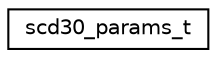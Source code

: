 digraph "Graphical Class Hierarchy"
{
 // LATEX_PDF_SIZE
  edge [fontname="Helvetica",fontsize="10",labelfontname="Helvetica",labelfontsize="10"];
  node [fontname="Helvetica",fontsize="10",shape=record];
  rankdir="LR";
  Node0 [label="scd30_params_t",height=0.2,width=0.4,color="black", fillcolor="white", style="filled",URL="$structscd30__params__t.html",tooltip="Device initialization parameters."];
}
